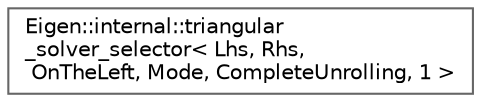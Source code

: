 digraph "类继承关系图"
{
 // LATEX_PDF_SIZE
  bgcolor="transparent";
  edge [fontname=Helvetica,fontsize=10,labelfontname=Helvetica,labelfontsize=10];
  node [fontname=Helvetica,fontsize=10,shape=box,height=0.2,width=0.4];
  rankdir="LR";
  Node0 [id="Node000000",label="Eigen::internal::triangular\l_solver_selector\< Lhs, Rhs,\l OnTheLeft, Mode, CompleteUnrolling, 1 \>",height=0.2,width=0.4,color="grey40", fillcolor="white", style="filled",URL="$struct_eigen_1_1internal_1_1triangular__solver__selector_3_01_lhs_00_01_rhs_00_01_on_the_left_00d738951dca8e27ae91ede40ea882f73c.html",tooltip=" "];
}
